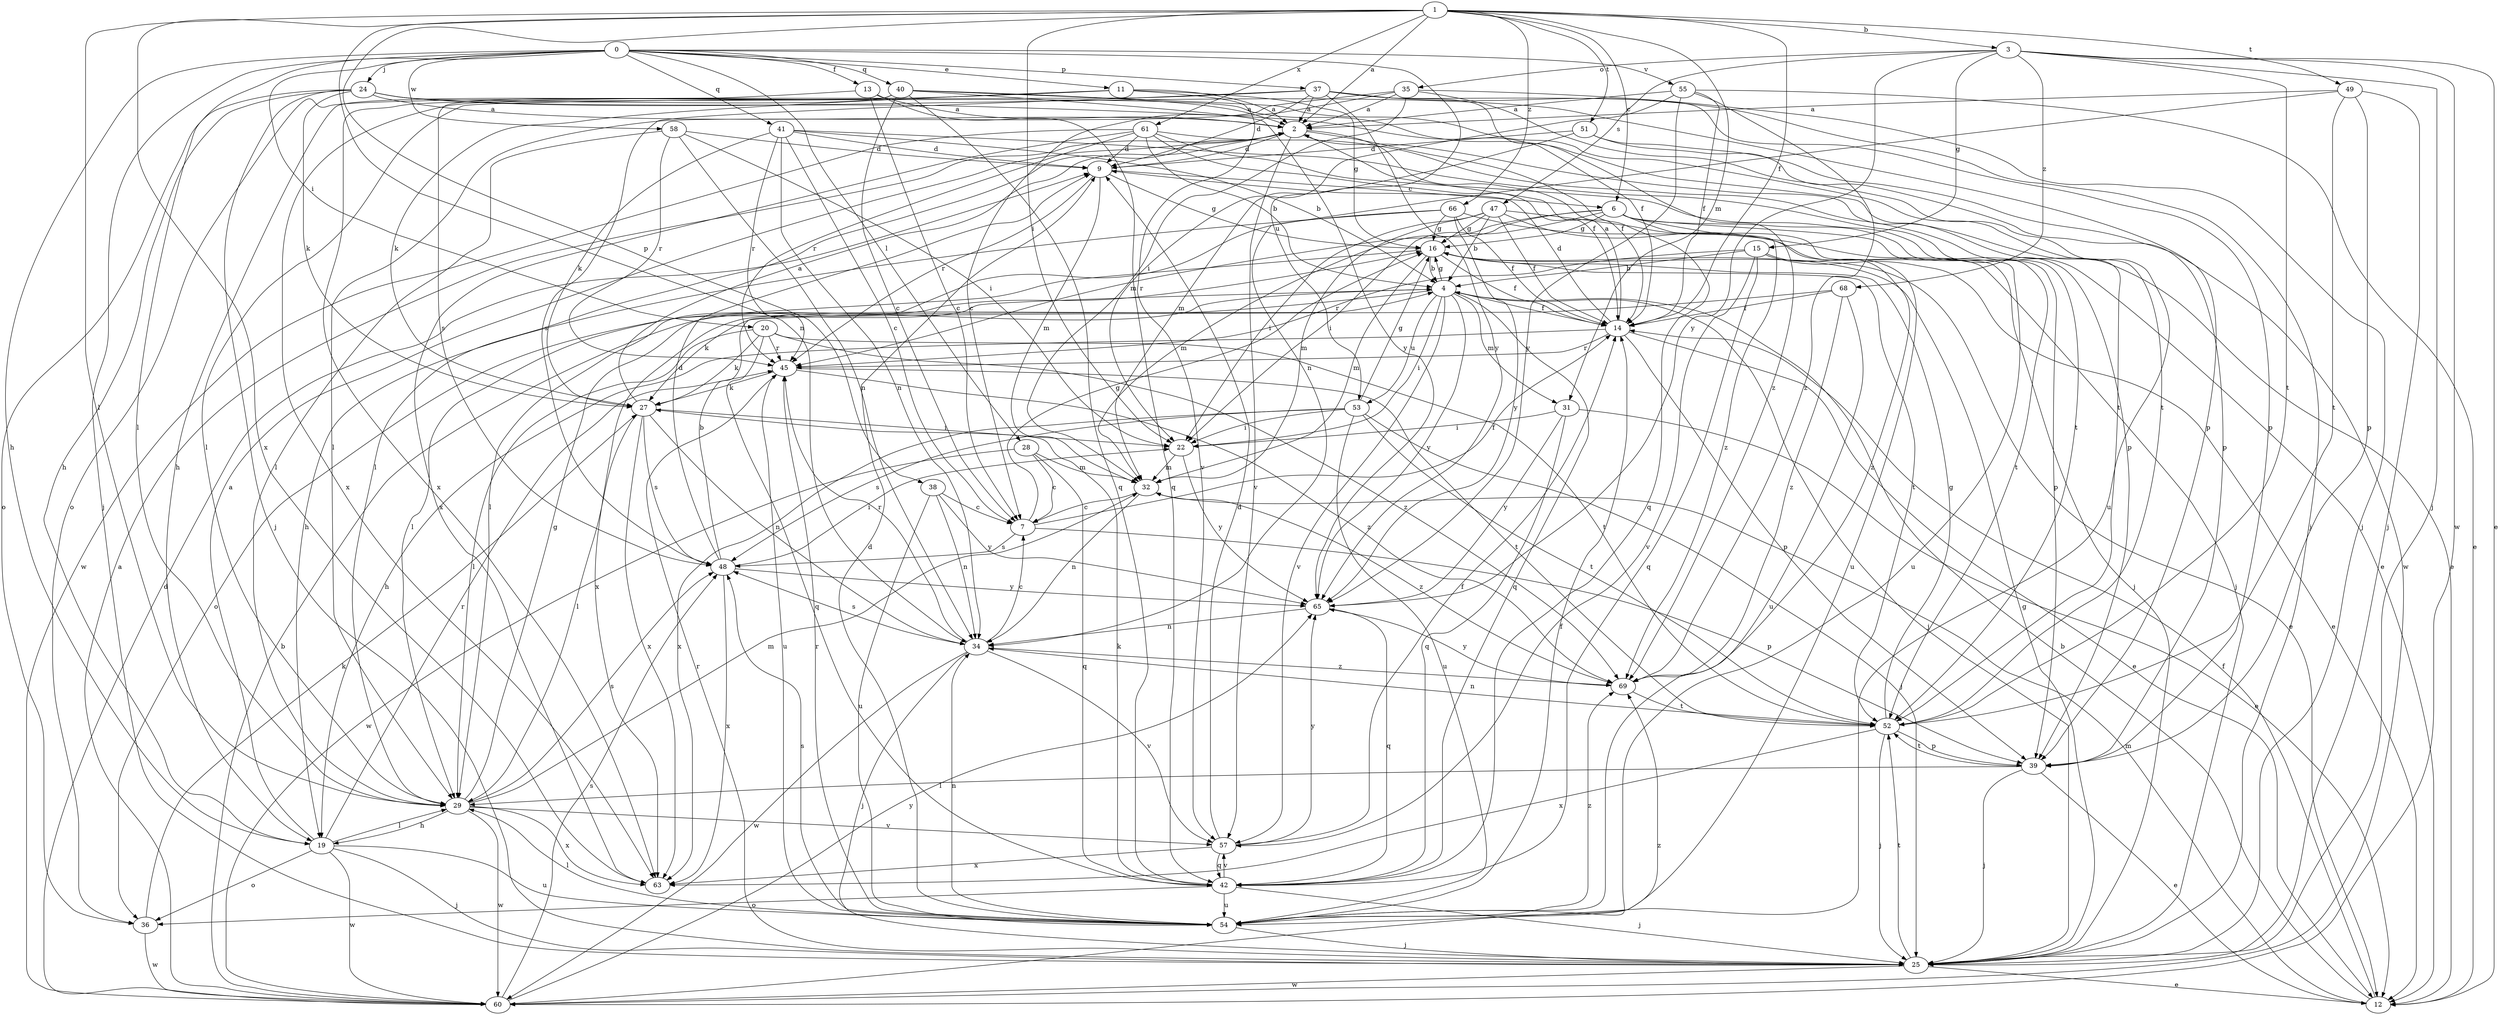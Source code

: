strict digraph  {
0;
1;
2;
3;
4;
6;
7;
9;
11;
12;
13;
14;
15;
16;
19;
20;
22;
24;
25;
27;
28;
29;
31;
32;
34;
35;
36;
37;
38;
39;
40;
41;
42;
45;
47;
48;
49;
51;
52;
53;
54;
55;
57;
58;
60;
61;
63;
65;
66;
68;
69;
0 -> 11  [label=e];
0 -> 13  [label=f];
0 -> 19  [label=h];
0 -> 20  [label=i];
0 -> 24  [label=j];
0 -> 25  [label=j];
0 -> 28  [label=l];
0 -> 29  [label=l];
0 -> 37  [label=p];
0 -> 40  [label=q];
0 -> 41  [label=q];
0 -> 53  [label=u];
0 -> 55  [label=v];
0 -> 58  [label=w];
1 -> 2  [label=a];
1 -> 3  [label=b];
1 -> 6  [label=c];
1 -> 14  [label=f];
1 -> 22  [label=i];
1 -> 29  [label=l];
1 -> 31  [label=m];
1 -> 34  [label=n];
1 -> 38  [label=p];
1 -> 49  [label=t];
1 -> 51  [label=t];
1 -> 61  [label=x];
1 -> 63  [label=x];
1 -> 66  [label=z];
2 -> 9  [label=d];
2 -> 12  [label=e];
2 -> 14  [label=f];
2 -> 29  [label=l];
2 -> 42  [label=q];
2 -> 57  [label=v];
3 -> 12  [label=e];
3 -> 15  [label=g];
3 -> 25  [label=j];
3 -> 35  [label=o];
3 -> 47  [label=s];
3 -> 52  [label=t];
3 -> 60  [label=w];
3 -> 65  [label=y];
3 -> 68  [label=z];
4 -> 14  [label=f];
4 -> 16  [label=g];
4 -> 22  [label=i];
4 -> 25  [label=j];
4 -> 31  [label=m];
4 -> 36  [label=o];
4 -> 42  [label=q];
4 -> 53  [label=u];
4 -> 57  [label=v];
4 -> 63  [label=x];
4 -> 65  [label=y];
6 -> 16  [label=g];
6 -> 22  [label=i];
6 -> 32  [label=m];
6 -> 39  [label=p];
6 -> 45  [label=r];
6 -> 52  [label=t];
6 -> 54  [label=u];
6 -> 69  [label=z];
7 -> 14  [label=f];
7 -> 16  [label=g];
7 -> 39  [label=p];
7 -> 48  [label=s];
9 -> 6  [label=c];
9 -> 16  [label=g];
9 -> 32  [label=m];
9 -> 45  [label=r];
11 -> 2  [label=a];
11 -> 16  [label=g];
11 -> 27  [label=k];
11 -> 57  [label=v];
11 -> 63  [label=x];
12 -> 4  [label=b];
12 -> 14  [label=f];
12 -> 32  [label=m];
13 -> 2  [label=a];
13 -> 7  [label=c];
13 -> 36  [label=o];
13 -> 42  [label=q];
14 -> 2  [label=a];
14 -> 9  [label=d];
14 -> 12  [label=e];
14 -> 19  [label=h];
14 -> 39  [label=p];
14 -> 45  [label=r];
15 -> 4  [label=b];
15 -> 12  [label=e];
15 -> 42  [label=q];
15 -> 45  [label=r];
15 -> 57  [label=v];
15 -> 69  [label=z];
16 -> 4  [label=b];
16 -> 12  [label=e];
16 -> 14  [label=f];
16 -> 29  [label=l];
16 -> 32  [label=m];
16 -> 52  [label=t];
19 -> 2  [label=a];
19 -> 25  [label=j];
19 -> 29  [label=l];
19 -> 36  [label=o];
19 -> 45  [label=r];
19 -> 54  [label=u];
19 -> 60  [label=w];
20 -> 27  [label=k];
20 -> 29  [label=l];
20 -> 42  [label=q];
20 -> 45  [label=r];
20 -> 52  [label=t];
20 -> 69  [label=z];
22 -> 32  [label=m];
22 -> 65  [label=y];
24 -> 2  [label=a];
24 -> 14  [label=f];
24 -> 19  [label=h];
24 -> 25  [label=j];
24 -> 27  [label=k];
24 -> 36  [label=o];
24 -> 39  [label=p];
24 -> 52  [label=t];
25 -> 12  [label=e];
25 -> 16  [label=g];
25 -> 45  [label=r];
25 -> 52  [label=t];
25 -> 60  [label=w];
27 -> 2  [label=a];
27 -> 22  [label=i];
27 -> 29  [label=l];
27 -> 34  [label=n];
27 -> 48  [label=s];
27 -> 63  [label=x];
28 -> 7  [label=c];
28 -> 32  [label=m];
28 -> 42  [label=q];
28 -> 60  [label=w];
29 -> 16  [label=g];
29 -> 19  [label=h];
29 -> 32  [label=m];
29 -> 48  [label=s];
29 -> 57  [label=v];
29 -> 60  [label=w];
29 -> 63  [label=x];
31 -> 12  [label=e];
31 -> 22  [label=i];
31 -> 42  [label=q];
31 -> 65  [label=y];
32 -> 7  [label=c];
32 -> 34  [label=n];
32 -> 69  [label=z];
34 -> 7  [label=c];
34 -> 25  [label=j];
34 -> 45  [label=r];
34 -> 48  [label=s];
34 -> 57  [label=v];
34 -> 60  [label=w];
34 -> 69  [label=z];
35 -> 2  [label=a];
35 -> 7  [label=c];
35 -> 25  [label=j];
35 -> 29  [label=l];
35 -> 32  [label=m];
35 -> 54  [label=u];
36 -> 27  [label=k];
36 -> 60  [label=w];
37 -> 2  [label=a];
37 -> 9  [label=d];
37 -> 25  [label=j];
37 -> 29  [label=l];
37 -> 39  [label=p];
37 -> 48  [label=s];
37 -> 65  [label=y];
37 -> 69  [label=z];
38 -> 7  [label=c];
38 -> 34  [label=n];
38 -> 54  [label=u];
38 -> 65  [label=y];
39 -> 12  [label=e];
39 -> 25  [label=j];
39 -> 29  [label=l];
39 -> 52  [label=t];
40 -> 2  [label=a];
40 -> 7  [label=c];
40 -> 19  [label=h];
40 -> 42  [label=q];
40 -> 48  [label=s];
40 -> 52  [label=t];
40 -> 63  [label=x];
40 -> 65  [label=y];
41 -> 4  [label=b];
41 -> 7  [label=c];
41 -> 9  [label=d];
41 -> 27  [label=k];
41 -> 34  [label=n];
41 -> 39  [label=p];
41 -> 45  [label=r];
42 -> 25  [label=j];
42 -> 27  [label=k];
42 -> 36  [label=o];
42 -> 54  [label=u];
42 -> 57  [label=v];
45 -> 27  [label=k];
45 -> 52  [label=t];
45 -> 54  [label=u];
45 -> 69  [label=z];
47 -> 4  [label=b];
47 -> 14  [label=f];
47 -> 16  [label=g];
47 -> 22  [label=i];
47 -> 25  [label=j];
47 -> 32  [label=m];
47 -> 54  [label=u];
48 -> 4  [label=b];
48 -> 9  [label=d];
48 -> 22  [label=i];
48 -> 63  [label=x];
48 -> 65  [label=y];
49 -> 2  [label=a];
49 -> 25  [label=j];
49 -> 34  [label=n];
49 -> 39  [label=p];
49 -> 52  [label=t];
51 -> 9  [label=d];
51 -> 32  [label=m];
51 -> 39  [label=p];
51 -> 60  [label=w];
52 -> 16  [label=g];
52 -> 25  [label=j];
52 -> 34  [label=n];
52 -> 39  [label=p];
52 -> 63  [label=x];
53 -> 16  [label=g];
53 -> 22  [label=i];
53 -> 25  [label=j];
53 -> 48  [label=s];
53 -> 52  [label=t];
53 -> 54  [label=u];
53 -> 63  [label=x];
54 -> 9  [label=d];
54 -> 14  [label=f];
54 -> 25  [label=j];
54 -> 29  [label=l];
54 -> 34  [label=n];
54 -> 45  [label=r];
54 -> 48  [label=s];
54 -> 69  [label=z];
55 -> 2  [label=a];
55 -> 12  [label=e];
55 -> 14  [label=f];
55 -> 22  [label=i];
55 -> 65  [label=y];
55 -> 69  [label=z];
57 -> 9  [label=d];
57 -> 14  [label=f];
57 -> 42  [label=q];
57 -> 63  [label=x];
57 -> 65  [label=y];
58 -> 9  [label=d];
58 -> 22  [label=i];
58 -> 29  [label=l];
58 -> 34  [label=n];
58 -> 45  [label=r];
60 -> 2  [label=a];
60 -> 4  [label=b];
60 -> 9  [label=d];
60 -> 48  [label=s];
60 -> 65  [label=y];
60 -> 69  [label=z];
61 -> 4  [label=b];
61 -> 9  [label=d];
61 -> 12  [label=e];
61 -> 14  [label=f];
61 -> 45  [label=r];
61 -> 52  [label=t];
61 -> 60  [label=w];
61 -> 63  [label=x];
65 -> 34  [label=n];
65 -> 42  [label=q];
66 -> 14  [label=f];
66 -> 16  [label=g];
66 -> 19  [label=h];
66 -> 25  [label=j];
66 -> 29  [label=l];
66 -> 65  [label=y];
68 -> 14  [label=f];
68 -> 27  [label=k];
68 -> 54  [label=u];
68 -> 69  [label=z];
69 -> 52  [label=t];
69 -> 65  [label=y];
}
